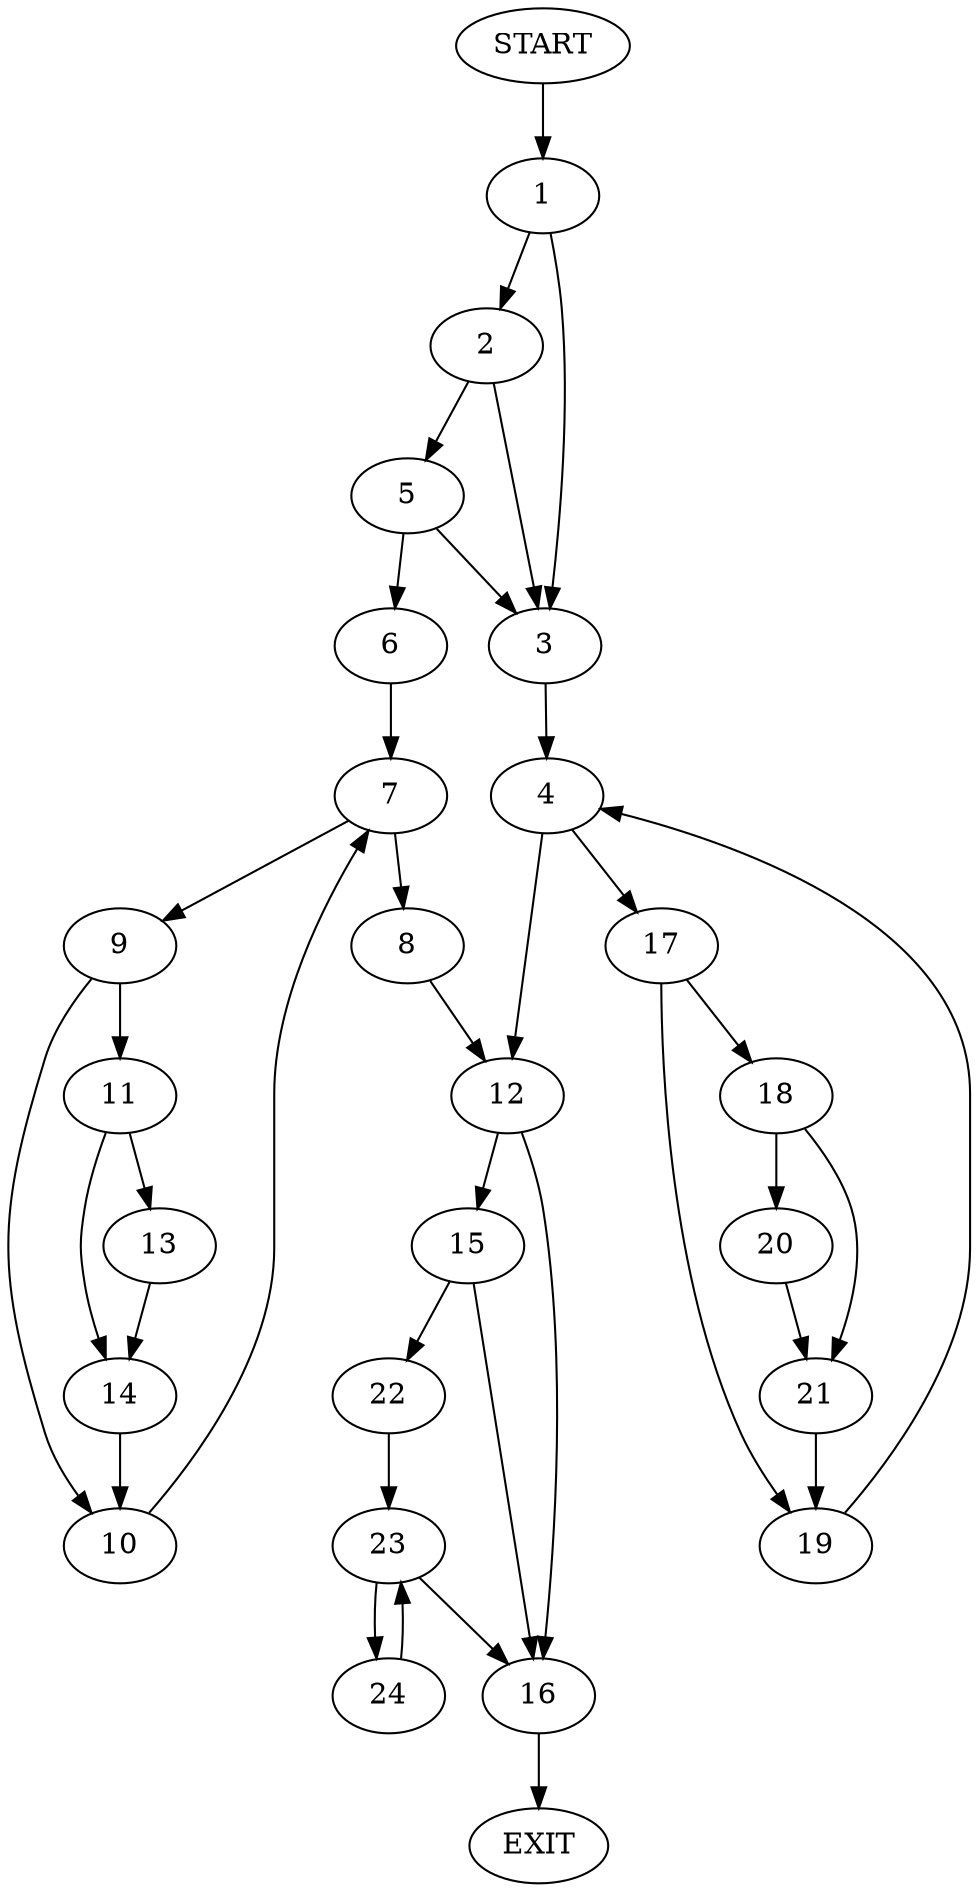 digraph {
0 [label="START"]
25 [label="EXIT"]
0 -> 1
1 -> 2
1 -> 3
3 -> 4
2 -> 5
2 -> 3
5 -> 6
5 -> 3
6 -> 7
7 -> 8
7 -> 9
9 -> 10
9 -> 11
8 -> 12
11 -> 13
11 -> 14
10 -> 7
13 -> 14
14 -> 10
12 -> 15
12 -> 16
4 -> 12
4 -> 17
17 -> 18
17 -> 19
19 -> 4
18 -> 20
18 -> 21
20 -> 21
21 -> 19
15 -> 16
15 -> 22
16 -> 25
22 -> 23
23 -> 24
23 -> 16
24 -> 23
}
